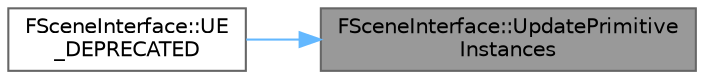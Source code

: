 digraph "FSceneInterface::UpdatePrimitiveInstances"
{
 // INTERACTIVE_SVG=YES
 // LATEX_PDF_SIZE
  bgcolor="transparent";
  edge [fontname=Helvetica,fontsize=10,labelfontname=Helvetica,labelfontsize=10];
  node [fontname=Helvetica,fontsize=10,shape=box,height=0.2,width=0.4];
  rankdir="RL";
  Node1 [id="Node000001",label="FSceneInterface::UpdatePrimitive\lInstances",height=0.2,width=0.4,color="gray40", fillcolor="grey60", style="filled", fontcolor="black",tooltip="Call to notify that an instace proxy update has been queued for the primitive."];
  Node1 -> Node2 [id="edge1_Node000001_Node000002",dir="back",color="steelblue1",style="solid",tooltip=" "];
  Node2 [id="Node000002",label="FSceneInterface::UE\l_DEPRECATED",height=0.2,width=0.4,color="grey40", fillcolor="white", style="filled",URL="$d9/daf/classFSceneInterface.html#a823c9316d69ee7eb42bb465c5567a461",tooltip=" "];
}
